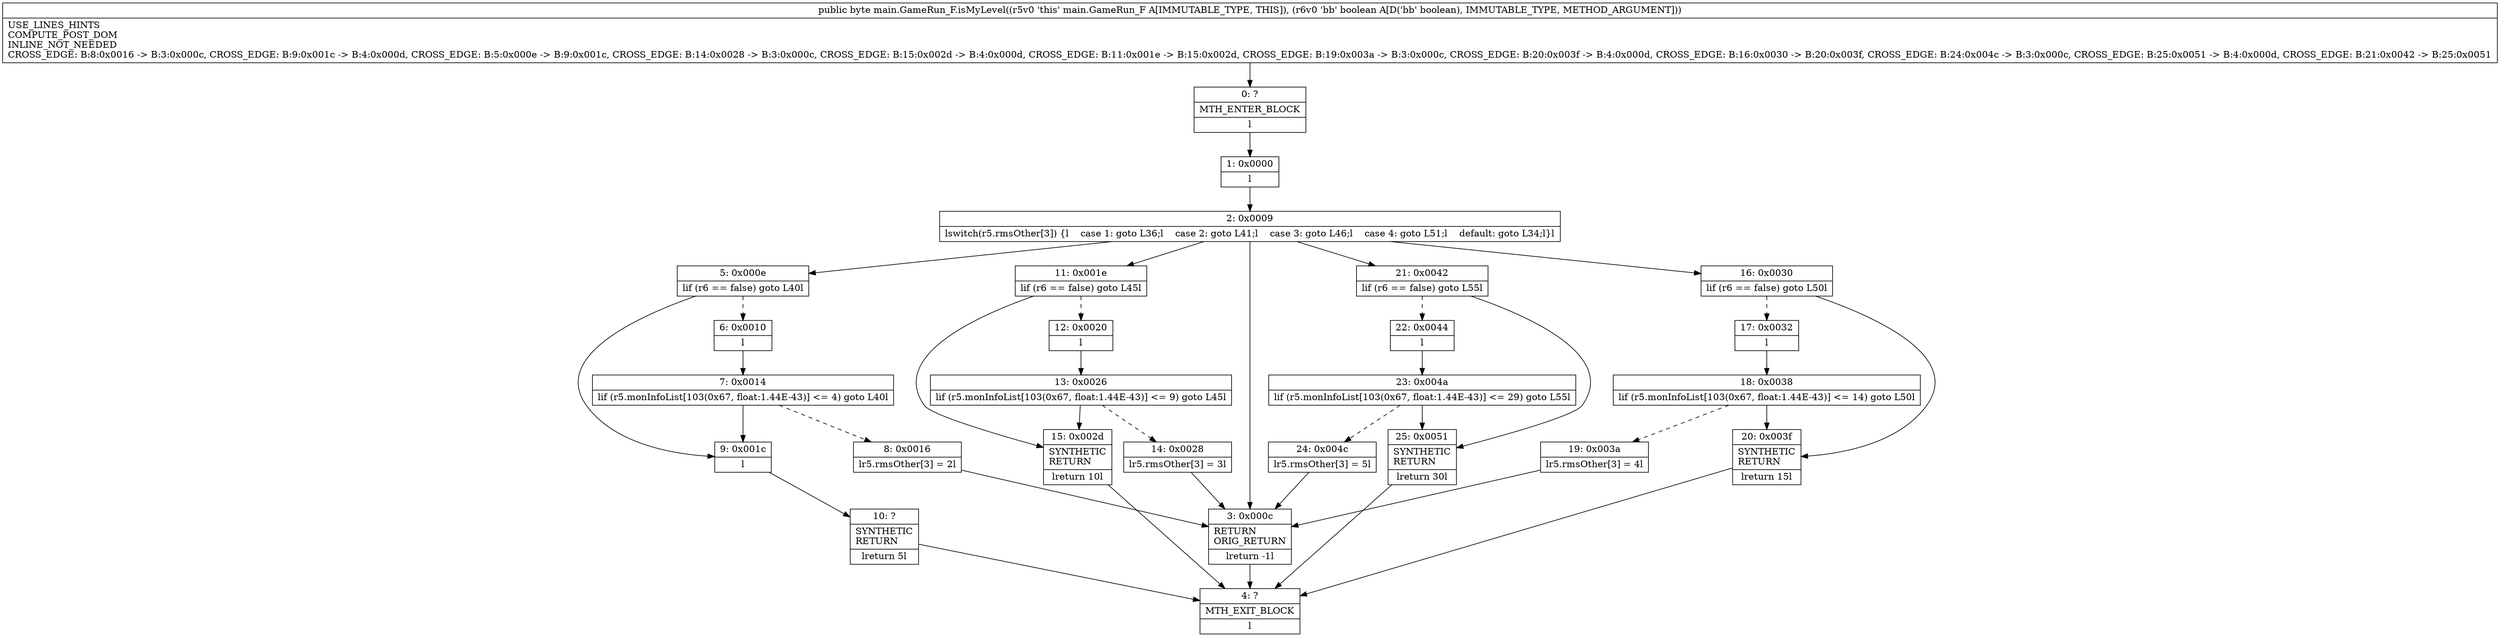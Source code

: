 digraph "CFG formain.GameRun_F.isMyLevel(Z)B" {
Node_0 [shape=record,label="{0\:\ ?|MTH_ENTER_BLOCK\l|l}"];
Node_1 [shape=record,label="{1\:\ 0x0000|l}"];
Node_2 [shape=record,label="{2\:\ 0x0009|lswitch(r5.rmsOther[3]) \{l    case 1: goto L36;l    case 2: goto L41;l    case 3: goto L46;l    case 4: goto L51;l    default: goto L34;l\}l}"];
Node_3 [shape=record,label="{3\:\ 0x000c|RETURN\lORIG_RETURN\l|lreturn \-1l}"];
Node_4 [shape=record,label="{4\:\ ?|MTH_EXIT_BLOCK\l|l}"];
Node_5 [shape=record,label="{5\:\ 0x000e|lif (r6 == false) goto L40l}"];
Node_6 [shape=record,label="{6\:\ 0x0010|l}"];
Node_7 [shape=record,label="{7\:\ 0x0014|lif (r5.monInfoList[103(0x67, float:1.44E\-43)] \<= 4) goto L40l}"];
Node_8 [shape=record,label="{8\:\ 0x0016|lr5.rmsOther[3] = 2l}"];
Node_9 [shape=record,label="{9\:\ 0x001c|l}"];
Node_10 [shape=record,label="{10\:\ ?|SYNTHETIC\lRETURN\l|lreturn 5l}"];
Node_11 [shape=record,label="{11\:\ 0x001e|lif (r6 == false) goto L45l}"];
Node_12 [shape=record,label="{12\:\ 0x0020|l}"];
Node_13 [shape=record,label="{13\:\ 0x0026|lif (r5.monInfoList[103(0x67, float:1.44E\-43)] \<= 9) goto L45l}"];
Node_14 [shape=record,label="{14\:\ 0x0028|lr5.rmsOther[3] = 3l}"];
Node_15 [shape=record,label="{15\:\ 0x002d|SYNTHETIC\lRETURN\l|lreturn 10l}"];
Node_16 [shape=record,label="{16\:\ 0x0030|lif (r6 == false) goto L50l}"];
Node_17 [shape=record,label="{17\:\ 0x0032|l}"];
Node_18 [shape=record,label="{18\:\ 0x0038|lif (r5.monInfoList[103(0x67, float:1.44E\-43)] \<= 14) goto L50l}"];
Node_19 [shape=record,label="{19\:\ 0x003a|lr5.rmsOther[3] = 4l}"];
Node_20 [shape=record,label="{20\:\ 0x003f|SYNTHETIC\lRETURN\l|lreturn 15l}"];
Node_21 [shape=record,label="{21\:\ 0x0042|lif (r6 == false) goto L55l}"];
Node_22 [shape=record,label="{22\:\ 0x0044|l}"];
Node_23 [shape=record,label="{23\:\ 0x004a|lif (r5.monInfoList[103(0x67, float:1.44E\-43)] \<= 29) goto L55l}"];
Node_24 [shape=record,label="{24\:\ 0x004c|lr5.rmsOther[3] = 5l}"];
Node_25 [shape=record,label="{25\:\ 0x0051|SYNTHETIC\lRETURN\l|lreturn 30l}"];
MethodNode[shape=record,label="{public byte main.GameRun_F.isMyLevel((r5v0 'this' main.GameRun_F A[IMMUTABLE_TYPE, THIS]), (r6v0 'bb' boolean A[D('bb' boolean), IMMUTABLE_TYPE, METHOD_ARGUMENT]))  | USE_LINES_HINTS\lCOMPUTE_POST_DOM\lINLINE_NOT_NEEDED\lCROSS_EDGE: B:8:0x0016 \-\> B:3:0x000c, CROSS_EDGE: B:9:0x001c \-\> B:4:0x000d, CROSS_EDGE: B:5:0x000e \-\> B:9:0x001c, CROSS_EDGE: B:14:0x0028 \-\> B:3:0x000c, CROSS_EDGE: B:15:0x002d \-\> B:4:0x000d, CROSS_EDGE: B:11:0x001e \-\> B:15:0x002d, CROSS_EDGE: B:19:0x003a \-\> B:3:0x000c, CROSS_EDGE: B:20:0x003f \-\> B:4:0x000d, CROSS_EDGE: B:16:0x0030 \-\> B:20:0x003f, CROSS_EDGE: B:24:0x004c \-\> B:3:0x000c, CROSS_EDGE: B:25:0x0051 \-\> B:4:0x000d, CROSS_EDGE: B:21:0x0042 \-\> B:25:0x0051\l}"];
MethodNode -> Node_0;
Node_0 -> Node_1;
Node_1 -> Node_2;
Node_2 -> Node_3;
Node_2 -> Node_5;
Node_2 -> Node_11;
Node_2 -> Node_16;
Node_2 -> Node_21;
Node_3 -> Node_4;
Node_5 -> Node_6[style=dashed];
Node_5 -> Node_9;
Node_6 -> Node_7;
Node_7 -> Node_8[style=dashed];
Node_7 -> Node_9;
Node_8 -> Node_3;
Node_9 -> Node_10;
Node_10 -> Node_4;
Node_11 -> Node_12[style=dashed];
Node_11 -> Node_15;
Node_12 -> Node_13;
Node_13 -> Node_14[style=dashed];
Node_13 -> Node_15;
Node_14 -> Node_3;
Node_15 -> Node_4;
Node_16 -> Node_17[style=dashed];
Node_16 -> Node_20;
Node_17 -> Node_18;
Node_18 -> Node_19[style=dashed];
Node_18 -> Node_20;
Node_19 -> Node_3;
Node_20 -> Node_4;
Node_21 -> Node_22[style=dashed];
Node_21 -> Node_25;
Node_22 -> Node_23;
Node_23 -> Node_24[style=dashed];
Node_23 -> Node_25;
Node_24 -> Node_3;
Node_25 -> Node_4;
}

